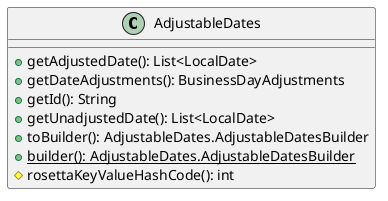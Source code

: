 @startuml

    class AdjustableDates [[AdjustableDates.html]] {
        +getAdjustedDate(): List<LocalDate>
        +getDateAdjustments(): BusinessDayAdjustments
        +getId(): String
        +getUnadjustedDate(): List<LocalDate>
        +toBuilder(): AdjustableDates.AdjustableDatesBuilder
        {static} +builder(): AdjustableDates.AdjustableDatesBuilder
        #rosettaKeyValueHashCode(): int
    }

@enduml
